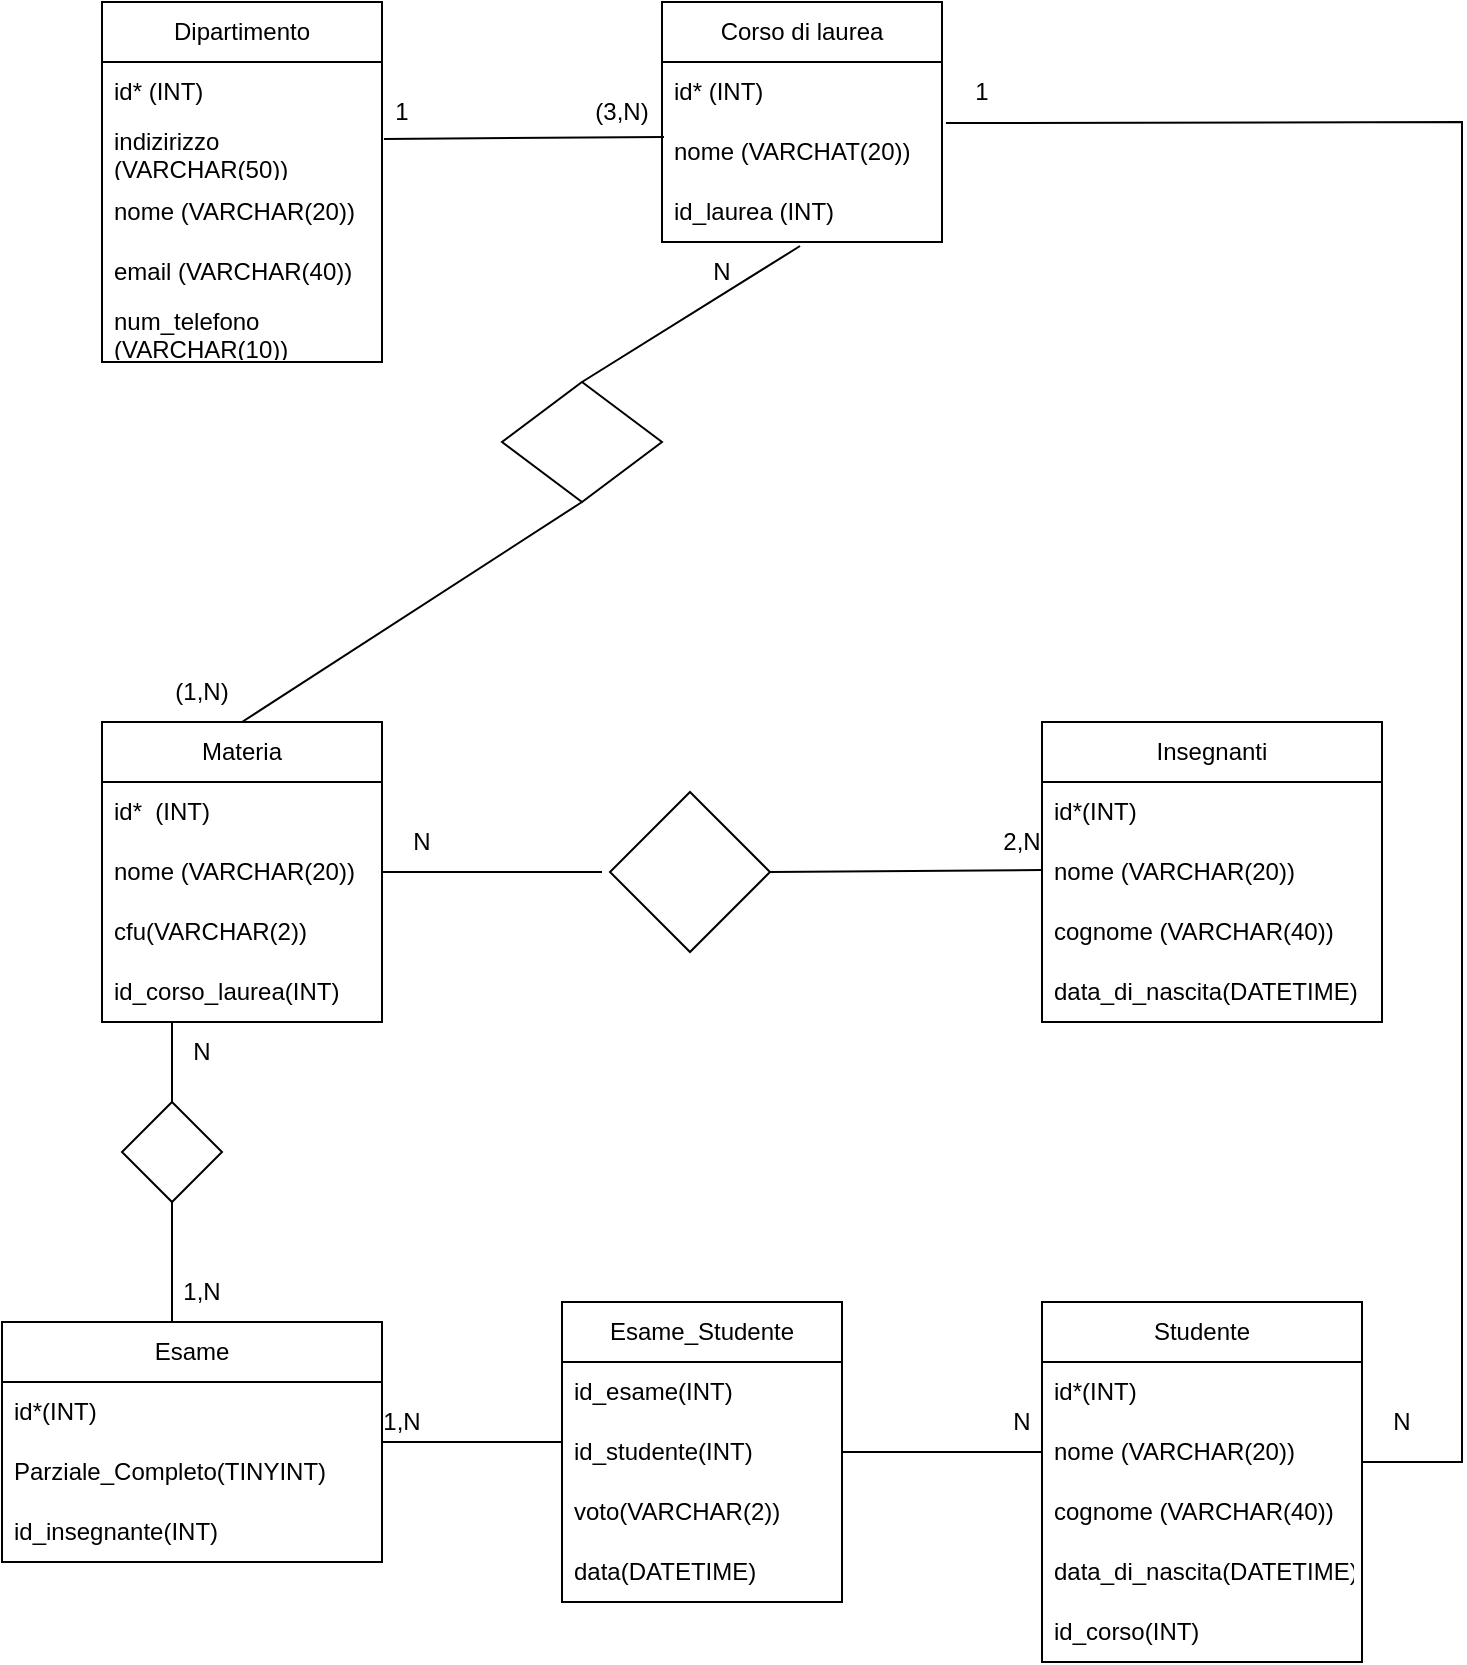 <mxfile version="20.6.0" type="device"><diagram id="z_2pQrymCPeilkz8dcUC" name="Pagina-1"><mxGraphModel dx="786" dy="1561" grid="1" gridSize="10" guides="1" tooltips="1" connect="1" arrows="1" fold="1" page="1" pageScale="1" pageWidth="827" pageHeight="1169" math="0" shadow="0"><root><mxCell id="0"/><mxCell id="1" parent="0"/><mxCell id="az7PFyP8QDGjOQGtUm6b-1" value="Dipartimento" style="swimlane;fontStyle=0;childLayout=stackLayout;horizontal=1;startSize=30;horizontalStack=0;resizeParent=1;resizeParentMax=0;resizeLast=0;collapsible=1;marginBottom=0;whiteSpace=wrap;html=1;" vertex="1" parent="1"><mxGeometry x="120" y="-1140" width="140" height="180" as="geometry"/></mxCell><mxCell id="az7PFyP8QDGjOQGtUm6b-2" value="id* (INT)" style="text;strokeColor=none;fillColor=none;align=left;verticalAlign=middle;spacingLeft=4;spacingRight=4;overflow=hidden;points=[[0,0.5],[1,0.5]];portConstraint=eastwest;rotatable=0;whiteSpace=wrap;html=1;" vertex="1" parent="az7PFyP8QDGjOQGtUm6b-1"><mxGeometry y="30" width="140" height="30" as="geometry"/></mxCell><mxCell id="az7PFyP8QDGjOQGtUm6b-4" value="indizirizzo (VARCHAR(50))" style="text;strokeColor=none;fillColor=none;align=left;verticalAlign=middle;spacingLeft=4;spacingRight=4;overflow=hidden;points=[[0,0.5],[1,0.5]];portConstraint=eastwest;rotatable=0;whiteSpace=wrap;html=1;" vertex="1" parent="az7PFyP8QDGjOQGtUm6b-1"><mxGeometry y="60" width="140" height="30" as="geometry"/></mxCell><mxCell id="az7PFyP8QDGjOQGtUm6b-3" value="nome (VARCHAR(20))" style="text;strokeColor=none;fillColor=none;align=left;verticalAlign=middle;spacingLeft=4;spacingRight=4;overflow=hidden;points=[[0,0.5],[1,0.5]];portConstraint=eastwest;rotatable=0;whiteSpace=wrap;html=1;" vertex="1" parent="az7PFyP8QDGjOQGtUm6b-1"><mxGeometry y="90" width="140" height="30" as="geometry"/></mxCell><mxCell id="az7PFyP8QDGjOQGtUm6b-5" value="email (VARCHAR(40))" style="text;strokeColor=none;fillColor=none;align=left;verticalAlign=middle;spacingLeft=4;spacingRight=4;overflow=hidden;points=[[0,0.5],[1,0.5]];portConstraint=eastwest;rotatable=0;whiteSpace=wrap;html=1;" vertex="1" parent="az7PFyP8QDGjOQGtUm6b-1"><mxGeometry y="120" width="140" height="30" as="geometry"/></mxCell><mxCell id="az7PFyP8QDGjOQGtUm6b-11" value="num_telefono (VARCHAR(10))" style="text;strokeColor=none;fillColor=none;align=left;verticalAlign=middle;spacingLeft=4;spacingRight=4;overflow=hidden;points=[[0,0.5],[1,0.5]];portConstraint=eastwest;rotatable=0;whiteSpace=wrap;html=1;" vertex="1" parent="az7PFyP8QDGjOQGtUm6b-1"><mxGeometry y="150" width="140" height="30" as="geometry"/></mxCell><mxCell id="az7PFyP8QDGjOQGtUm6b-13" value="Corso di laurea" style="swimlane;fontStyle=0;childLayout=stackLayout;horizontal=1;startSize=30;horizontalStack=0;resizeParent=1;resizeParentMax=0;resizeLast=0;collapsible=1;marginBottom=0;whiteSpace=wrap;html=1;" vertex="1" parent="1"><mxGeometry x="400" y="-1140" width="140" height="120" as="geometry"/></mxCell><mxCell id="az7PFyP8QDGjOQGtUm6b-14" value="id* (INT)" style="text;strokeColor=none;fillColor=none;align=left;verticalAlign=middle;spacingLeft=4;spacingRight=4;overflow=hidden;points=[[0,0.5],[1,0.5]];portConstraint=eastwest;rotatable=0;whiteSpace=wrap;html=1;" vertex="1" parent="az7PFyP8QDGjOQGtUm6b-13"><mxGeometry y="30" width="140" height="30" as="geometry"/></mxCell><mxCell id="az7PFyP8QDGjOQGtUm6b-15" value="nome (VARCHAT(20))" style="text;strokeColor=none;fillColor=none;align=left;verticalAlign=middle;spacingLeft=4;spacingRight=4;overflow=hidden;points=[[0,0.5],[1,0.5]];portConstraint=eastwest;rotatable=0;whiteSpace=wrap;html=1;" vertex="1" parent="az7PFyP8QDGjOQGtUm6b-13"><mxGeometry y="60" width="140" height="30" as="geometry"/></mxCell><mxCell id="az7PFyP8QDGjOQGtUm6b-21" value="id_laurea (INT)" style="text;strokeColor=none;fillColor=none;align=left;verticalAlign=middle;spacingLeft=4;spacingRight=4;overflow=hidden;points=[[0,0.5],[1,0.5]];portConstraint=eastwest;rotatable=0;whiteSpace=wrap;html=1;" vertex="1" parent="az7PFyP8QDGjOQGtUm6b-13"><mxGeometry y="90" width="140" height="30" as="geometry"/></mxCell><mxCell id="az7PFyP8QDGjOQGtUm6b-20" value="" style="endArrow=none;html=1;rounded=0;exitX=1.007;exitY=0.283;exitDx=0;exitDy=0;entryX=0.007;entryY=0.25;entryDx=0;entryDy=0;exitPerimeter=0;entryPerimeter=0;" edge="1" parent="1" source="az7PFyP8QDGjOQGtUm6b-4" target="az7PFyP8QDGjOQGtUm6b-15"><mxGeometry width="50" height="50" relative="1" as="geometry"><mxPoint x="420" y="-990" as="sourcePoint"/><mxPoint x="400" y="-1035" as="targetPoint"/><Array as="points"/></mxGeometry></mxCell><mxCell id="az7PFyP8QDGjOQGtUm6b-22" value="1" style="text;html=1;strokeColor=none;fillColor=none;align=center;verticalAlign=middle;whiteSpace=wrap;rounded=0;" vertex="1" parent="1"><mxGeometry x="240" y="-1100" width="60" height="30" as="geometry"/></mxCell><mxCell id="az7PFyP8QDGjOQGtUm6b-23" value="(3,N)" style="text;html=1;strokeColor=none;fillColor=none;align=center;verticalAlign=middle;whiteSpace=wrap;rounded=0;" vertex="1" parent="1"><mxGeometry x="350" y="-1100" width="60" height="30" as="geometry"/></mxCell><mxCell id="az7PFyP8QDGjOQGtUm6b-26" value="" style="endArrow=none;html=1;rounded=0;entryX=0.493;entryY=1.067;entryDx=0;entryDy=0;entryPerimeter=0;exitX=0.5;exitY=0;exitDx=0;exitDy=0;startArrow=none;" edge="1" parent="1" target="az7PFyP8QDGjOQGtUm6b-21"><mxGeometry width="50" height="50" relative="1" as="geometry"><mxPoint x="360" y="-950" as="sourcePoint"/><mxPoint x="470" y="-950" as="targetPoint"/></mxGeometry></mxCell><mxCell id="az7PFyP8QDGjOQGtUm6b-27" value="Materia" style="swimlane;fontStyle=0;childLayout=stackLayout;horizontal=1;startSize=30;horizontalStack=0;resizeParent=1;resizeParentMax=0;resizeLast=0;collapsible=1;marginBottom=0;whiteSpace=wrap;html=1;" vertex="1" parent="1"><mxGeometry x="120" y="-780" width="140" height="150" as="geometry"/></mxCell><mxCell id="az7PFyP8QDGjOQGtUm6b-28" value="id*&amp;nbsp; (INT)" style="text;strokeColor=none;fillColor=none;align=left;verticalAlign=middle;spacingLeft=4;spacingRight=4;overflow=hidden;points=[[0,0.5],[1,0.5]];portConstraint=eastwest;rotatable=0;whiteSpace=wrap;html=1;" vertex="1" parent="az7PFyP8QDGjOQGtUm6b-27"><mxGeometry y="30" width="140" height="30" as="geometry"/></mxCell><mxCell id="az7PFyP8QDGjOQGtUm6b-29" value="nome (VARCHAR(20))" style="text;strokeColor=none;fillColor=none;align=left;verticalAlign=middle;spacingLeft=4;spacingRight=4;overflow=hidden;points=[[0,0.5],[1,0.5]];portConstraint=eastwest;rotatable=0;whiteSpace=wrap;html=1;" vertex="1" parent="az7PFyP8QDGjOQGtUm6b-27"><mxGeometry y="60" width="140" height="30" as="geometry"/></mxCell><mxCell id="az7PFyP8QDGjOQGtUm6b-30" value="cfu(VARCHAR(2))" style="text;strokeColor=none;fillColor=none;align=left;verticalAlign=middle;spacingLeft=4;spacingRight=4;overflow=hidden;points=[[0,0.5],[1,0.5]];portConstraint=eastwest;rotatable=0;whiteSpace=wrap;html=1;" vertex="1" parent="az7PFyP8QDGjOQGtUm6b-27"><mxGeometry y="90" width="140" height="30" as="geometry"/></mxCell><mxCell id="az7PFyP8QDGjOQGtUm6b-33" value="id_corso_laurea(INT)" style="text;strokeColor=none;fillColor=none;align=left;verticalAlign=middle;spacingLeft=4;spacingRight=4;overflow=hidden;points=[[0,0.5],[1,0.5]];portConstraint=eastwest;rotatable=0;whiteSpace=wrap;html=1;" vertex="1" parent="az7PFyP8QDGjOQGtUm6b-27"><mxGeometry y="120" width="140" height="30" as="geometry"/></mxCell><mxCell id="az7PFyP8QDGjOQGtUm6b-31" value="N" style="text;html=1;strokeColor=none;fillColor=none;align=center;verticalAlign=middle;whiteSpace=wrap;rounded=0;" vertex="1" parent="1"><mxGeometry x="400" y="-1020" width="60" height="30" as="geometry"/></mxCell><mxCell id="az7PFyP8QDGjOQGtUm6b-34" value="(1,N)" style="text;html=1;strokeColor=none;fillColor=none;align=center;verticalAlign=middle;whiteSpace=wrap;rounded=0;" vertex="1" parent="1"><mxGeometry x="140" y="-810" width="60" height="30" as="geometry"/></mxCell><mxCell id="az7PFyP8QDGjOQGtUm6b-43" value="" style="endArrow=none;html=1;rounded=0;entryX=0.5;entryY=1;entryDx=0;entryDy=0;exitX=0.5;exitY=0;exitDx=0;exitDy=0;" edge="1" parent="1" source="az7PFyP8QDGjOQGtUm6b-27" target="az7PFyP8QDGjOQGtUm6b-90"><mxGeometry width="50" height="50" relative="1" as="geometry"><mxPoint x="190" y="-780" as="sourcePoint"/><mxPoint x="355.94" y="-888.5" as="targetPoint"/></mxGeometry></mxCell><mxCell id="az7PFyP8QDGjOQGtUm6b-45" value="Insegnanti" style="swimlane;fontStyle=0;childLayout=stackLayout;horizontal=1;startSize=30;horizontalStack=0;resizeParent=1;resizeParentMax=0;resizeLast=0;collapsible=1;marginBottom=0;whiteSpace=wrap;html=1;" vertex="1" parent="1"><mxGeometry x="590" y="-780" width="170" height="150" as="geometry"/></mxCell><mxCell id="az7PFyP8QDGjOQGtUm6b-46" value="id*(INT)" style="text;strokeColor=none;fillColor=none;align=left;verticalAlign=middle;spacingLeft=4;spacingRight=4;overflow=hidden;points=[[0,0.5],[1,0.5]];portConstraint=eastwest;rotatable=0;whiteSpace=wrap;html=1;" vertex="1" parent="az7PFyP8QDGjOQGtUm6b-45"><mxGeometry y="30" width="170" height="30" as="geometry"/></mxCell><mxCell id="az7PFyP8QDGjOQGtUm6b-47" value="nome (VARCHAR(20))" style="text;strokeColor=none;fillColor=none;align=left;verticalAlign=middle;spacingLeft=4;spacingRight=4;overflow=hidden;points=[[0,0.5],[1,0.5]];portConstraint=eastwest;rotatable=0;whiteSpace=wrap;html=1;" vertex="1" parent="az7PFyP8QDGjOQGtUm6b-45"><mxGeometry y="60" width="170" height="30" as="geometry"/></mxCell><mxCell id="az7PFyP8QDGjOQGtUm6b-96" value="cognome (VARCHAR(40))" style="text;strokeColor=none;fillColor=none;align=left;verticalAlign=middle;spacingLeft=4;spacingRight=4;overflow=hidden;points=[[0,0.5],[1,0.5]];portConstraint=eastwest;rotatable=0;whiteSpace=wrap;html=1;" vertex="1" parent="az7PFyP8QDGjOQGtUm6b-45"><mxGeometry y="90" width="170" height="30" as="geometry"/></mxCell><mxCell id="az7PFyP8QDGjOQGtUm6b-97" value="data_di_nascita(DATETIME)" style="text;strokeColor=none;fillColor=none;align=left;verticalAlign=middle;spacingLeft=4;spacingRight=4;overflow=hidden;points=[[0,0.5],[1,0.5]];portConstraint=eastwest;rotatable=0;whiteSpace=wrap;html=1;" vertex="1" parent="az7PFyP8QDGjOQGtUm6b-45"><mxGeometry y="120" width="170" height="30" as="geometry"/></mxCell><mxCell id="az7PFyP8QDGjOQGtUm6b-50" value="N" style="text;html=1;strokeColor=none;fillColor=none;align=center;verticalAlign=middle;whiteSpace=wrap;rounded=0;" vertex="1" parent="1"><mxGeometry x="250" y="-735" width="60" height="30" as="geometry"/></mxCell><mxCell id="az7PFyP8QDGjOQGtUm6b-51" value="2,N" style="text;html=1;strokeColor=none;fillColor=none;align=center;verticalAlign=middle;whiteSpace=wrap;rounded=0;" vertex="1" parent="1"><mxGeometry x="550" y="-735" width="60" height="30" as="geometry"/></mxCell><mxCell id="az7PFyP8QDGjOQGtUm6b-57" value="" style="endArrow=none;html=1;rounded=0;exitX=1;exitY=0.5;exitDx=0;exitDy=0;entryX=0;entryY=0.5;entryDx=0;entryDy=0;" edge="1" parent="1" source="az7PFyP8QDGjOQGtUm6b-29"><mxGeometry width="50" height="50" relative="1" as="geometry"><mxPoint x="400" y="-770" as="sourcePoint"/><mxPoint x="370" y="-705" as="targetPoint"/></mxGeometry></mxCell><mxCell id="az7PFyP8QDGjOQGtUm6b-58" value="" style="endArrow=none;html=1;rounded=0;entryX=0;entryY=0.5;entryDx=0;entryDy=0;exitX=1;exitY=0.5;exitDx=0;exitDy=0;" edge="1" parent="1" source="az7PFyP8QDGjOQGtUm6b-66"><mxGeometry width="50" height="50" relative="1" as="geometry"><mxPoint x="510" y="-705" as="sourcePoint"/><mxPoint x="590" y="-706" as="targetPoint"/></mxGeometry></mxCell><mxCell id="az7PFyP8QDGjOQGtUm6b-60" value="Esame" style="swimlane;fontStyle=0;childLayout=stackLayout;horizontal=1;startSize=30;horizontalStack=0;resizeParent=1;resizeParentMax=0;resizeLast=0;collapsible=1;marginBottom=0;whiteSpace=wrap;html=1;" vertex="1" parent="1"><mxGeometry x="70" y="-480" width="190" height="120" as="geometry"/></mxCell><mxCell id="az7PFyP8QDGjOQGtUm6b-61" value="id*(INT)" style="text;strokeColor=none;fillColor=none;align=left;verticalAlign=middle;spacingLeft=4;spacingRight=4;overflow=hidden;points=[[0,0.5],[1,0.5]];portConstraint=eastwest;rotatable=0;whiteSpace=wrap;html=1;" vertex="1" parent="az7PFyP8QDGjOQGtUm6b-60"><mxGeometry y="30" width="190" height="30" as="geometry"/></mxCell><mxCell id="az7PFyP8QDGjOQGtUm6b-62" value="Parziale_Completo(TINYINT)" style="text;strokeColor=none;fillColor=none;align=left;verticalAlign=middle;spacingLeft=4;spacingRight=4;overflow=hidden;points=[[0,0.5],[1,0.5]];portConstraint=eastwest;rotatable=0;whiteSpace=wrap;html=1;" vertex="1" parent="az7PFyP8QDGjOQGtUm6b-60"><mxGeometry y="60" width="190" height="30" as="geometry"/></mxCell><mxCell id="az7PFyP8QDGjOQGtUm6b-95" value="id_insegnante(INT)" style="text;strokeColor=none;fillColor=none;align=left;verticalAlign=middle;spacingLeft=4;spacingRight=4;overflow=hidden;points=[[0,0.5],[1,0.5]];portConstraint=eastwest;rotatable=0;whiteSpace=wrap;html=1;" vertex="1" parent="az7PFyP8QDGjOQGtUm6b-60"><mxGeometry y="90" width="190" height="30" as="geometry"/></mxCell><mxCell id="az7PFyP8QDGjOQGtUm6b-64" value="" style="endArrow=none;html=1;rounded=0;exitX=0.5;exitY=0;exitDx=0;exitDy=0;" edge="1" parent="1" source="az7PFyP8QDGjOQGtUm6b-103"><mxGeometry width="50" height="50" relative="1" as="geometry"><mxPoint x="110" y="-600" as="sourcePoint"/><mxPoint x="155" y="-630" as="targetPoint"/><Array as="points"/></mxGeometry></mxCell><mxCell id="az7PFyP8QDGjOQGtUm6b-66" value="" style="rhombus;whiteSpace=wrap;html=1;" vertex="1" parent="1"><mxGeometry x="374" y="-745" width="80" height="80" as="geometry"/></mxCell><mxCell id="az7PFyP8QDGjOQGtUm6b-67" value="Studente" style="swimlane;fontStyle=0;childLayout=stackLayout;horizontal=1;startSize=30;horizontalStack=0;resizeParent=1;resizeParentMax=0;resizeLast=0;collapsible=1;marginBottom=0;whiteSpace=wrap;html=1;" vertex="1" parent="1"><mxGeometry x="590" y="-490" width="160" height="180" as="geometry"/></mxCell><mxCell id="az7PFyP8QDGjOQGtUm6b-98" value="id*(INT)" style="text;strokeColor=none;fillColor=none;align=left;verticalAlign=middle;spacingLeft=4;spacingRight=4;overflow=hidden;points=[[0,0.5],[1,0.5]];portConstraint=eastwest;rotatable=0;whiteSpace=wrap;html=1;" vertex="1" parent="az7PFyP8QDGjOQGtUm6b-67"><mxGeometry y="30" width="160" height="30" as="geometry"/></mxCell><mxCell id="az7PFyP8QDGjOQGtUm6b-99" value="nome (VARCHAR(20))" style="text;strokeColor=none;fillColor=none;align=left;verticalAlign=middle;spacingLeft=4;spacingRight=4;overflow=hidden;points=[[0,0.5],[1,0.5]];portConstraint=eastwest;rotatable=0;whiteSpace=wrap;html=1;" vertex="1" parent="az7PFyP8QDGjOQGtUm6b-67"><mxGeometry y="60" width="160" height="30" as="geometry"/></mxCell><mxCell id="az7PFyP8QDGjOQGtUm6b-100" value="cognome (VARCHAR(40))" style="text;strokeColor=none;fillColor=none;align=left;verticalAlign=middle;spacingLeft=4;spacingRight=4;overflow=hidden;points=[[0,0.5],[1,0.5]];portConstraint=eastwest;rotatable=0;whiteSpace=wrap;html=1;" vertex="1" parent="az7PFyP8QDGjOQGtUm6b-67"><mxGeometry y="90" width="160" height="30" as="geometry"/></mxCell><mxCell id="az7PFyP8QDGjOQGtUm6b-101" value="data_di_nascita(DATETIME)" style="text;strokeColor=none;fillColor=none;align=left;verticalAlign=middle;spacingLeft=4;spacingRight=4;overflow=hidden;points=[[0,0.5],[1,0.5]];portConstraint=eastwest;rotatable=0;whiteSpace=wrap;html=1;" vertex="1" parent="az7PFyP8QDGjOQGtUm6b-67"><mxGeometry y="120" width="160" height="30" as="geometry"/></mxCell><mxCell id="az7PFyP8QDGjOQGtUm6b-109" value="id_corso(INT)" style="text;strokeColor=none;fillColor=none;align=left;verticalAlign=middle;spacingLeft=4;spacingRight=4;overflow=hidden;points=[[0,0.5],[1,0.5]];portConstraint=eastwest;rotatable=0;whiteSpace=wrap;html=1;" vertex="1" parent="az7PFyP8QDGjOQGtUm6b-67"><mxGeometry y="150" width="160" height="30" as="geometry"/></mxCell><mxCell id="az7PFyP8QDGjOQGtUm6b-72" value="Esame_Studente" style="swimlane;fontStyle=0;childLayout=stackLayout;horizontal=1;startSize=30;horizontalStack=0;resizeParent=1;resizeParentMax=0;resizeLast=0;collapsible=1;marginBottom=0;whiteSpace=wrap;html=1;" vertex="1" parent="1"><mxGeometry x="350" y="-490" width="140" height="150" as="geometry"/></mxCell><mxCell id="az7PFyP8QDGjOQGtUm6b-73" value="id_esame(INT)" style="text;strokeColor=none;fillColor=none;align=left;verticalAlign=middle;spacingLeft=4;spacingRight=4;overflow=hidden;points=[[0,0.5],[1,0.5]];portConstraint=eastwest;rotatable=0;whiteSpace=wrap;html=1;" vertex="1" parent="az7PFyP8QDGjOQGtUm6b-72"><mxGeometry y="30" width="140" height="30" as="geometry"/></mxCell><mxCell id="az7PFyP8QDGjOQGtUm6b-74" value="id_studente(INT)" style="text;strokeColor=none;fillColor=none;align=left;verticalAlign=middle;spacingLeft=4;spacingRight=4;overflow=hidden;points=[[0,0.5],[1,0.5]];portConstraint=eastwest;rotatable=0;whiteSpace=wrap;html=1;" vertex="1" parent="az7PFyP8QDGjOQGtUm6b-72"><mxGeometry y="60" width="140" height="30" as="geometry"/></mxCell><mxCell id="az7PFyP8QDGjOQGtUm6b-75" value="voto(VARCHAR(2))" style="text;strokeColor=none;fillColor=none;align=left;verticalAlign=middle;spacingLeft=4;spacingRight=4;overflow=hidden;points=[[0,0.5],[1,0.5]];portConstraint=eastwest;rotatable=0;whiteSpace=wrap;html=1;" vertex="1" parent="az7PFyP8QDGjOQGtUm6b-72"><mxGeometry y="90" width="140" height="30" as="geometry"/></mxCell><mxCell id="az7PFyP8QDGjOQGtUm6b-85" value="data(DATETIME)" style="text;strokeColor=none;fillColor=none;align=left;verticalAlign=middle;spacingLeft=4;spacingRight=4;overflow=hidden;points=[[0,0.5],[1,0.5]];portConstraint=eastwest;rotatable=0;whiteSpace=wrap;html=1;" vertex="1" parent="az7PFyP8QDGjOQGtUm6b-72"><mxGeometry y="120" width="140" height="30" as="geometry"/></mxCell><mxCell id="az7PFyP8QDGjOQGtUm6b-79" value="" style="endArrow=none;html=1;rounded=0;entryX=1;entryY=0.5;entryDx=0;entryDy=0;exitX=0;exitY=0.5;exitDx=0;exitDy=0;" edge="1" parent="1" source="az7PFyP8QDGjOQGtUm6b-99" target="az7PFyP8QDGjOQGtUm6b-74"><mxGeometry width="50" height="50" relative="1" as="geometry"><mxPoint x="360" y="-370" as="sourcePoint"/><mxPoint x="410" y="-420" as="targetPoint"/></mxGeometry></mxCell><mxCell id="az7PFyP8QDGjOQGtUm6b-80" value="" style="endArrow=none;html=1;rounded=0;" edge="1" parent="1"><mxGeometry width="50" height="50" relative="1" as="geometry"><mxPoint x="260" y="-420" as="sourcePoint"/><mxPoint x="350" y="-420" as="targetPoint"/></mxGeometry></mxCell><mxCell id="az7PFyP8QDGjOQGtUm6b-86" value="1,N" style="text;html=1;strokeColor=none;fillColor=none;align=center;verticalAlign=middle;whiteSpace=wrap;rounded=0;" vertex="1" parent="1"><mxGeometry x="140" y="-510" width="60" height="30" as="geometry"/></mxCell><mxCell id="az7PFyP8QDGjOQGtUm6b-87" value="N" style="text;html=1;strokeColor=none;fillColor=none;align=center;verticalAlign=middle;whiteSpace=wrap;rounded=0;" vertex="1" parent="1"><mxGeometry x="140" y="-630" width="60" height="30" as="geometry"/></mxCell><mxCell id="az7PFyP8QDGjOQGtUm6b-88" value="1,N" style="text;html=1;strokeColor=none;fillColor=none;align=center;verticalAlign=middle;whiteSpace=wrap;rounded=0;" vertex="1" parent="1"><mxGeometry x="240" y="-445" width="60" height="30" as="geometry"/></mxCell><mxCell id="az7PFyP8QDGjOQGtUm6b-89" value="N" style="text;html=1;strokeColor=none;fillColor=none;align=center;verticalAlign=middle;whiteSpace=wrap;rounded=0;" vertex="1" parent="1"><mxGeometry x="550" y="-445" width="60" height="30" as="geometry"/></mxCell><mxCell id="az7PFyP8QDGjOQGtUm6b-90" value="" style="rhombus;whiteSpace=wrap;html=1;" vertex="1" parent="1"><mxGeometry x="320" y="-950" width="80" height="60" as="geometry"/></mxCell><mxCell id="az7PFyP8QDGjOQGtUm6b-91" value="" style="endArrow=none;html=1;rounded=0;entryX=1.014;entryY=0.017;entryDx=0;entryDy=0;entryPerimeter=0;" edge="1" parent="1" target="az7PFyP8QDGjOQGtUm6b-15"><mxGeometry width="50" height="50" relative="1" as="geometry"><mxPoint x="750" y="-410" as="sourcePoint"/><mxPoint x="800" y="-1120" as="targetPoint"/><Array as="points"><mxPoint x="800" y="-410"/><mxPoint x="800" y="-780"/><mxPoint x="800" y="-1080"/></Array></mxGeometry></mxCell><mxCell id="az7PFyP8QDGjOQGtUm6b-93" value="N" style="text;html=1;strokeColor=none;fillColor=none;align=center;verticalAlign=middle;whiteSpace=wrap;rounded=0;" vertex="1" parent="1"><mxGeometry x="740" y="-445" width="60" height="30" as="geometry"/></mxCell><mxCell id="az7PFyP8QDGjOQGtUm6b-94" value="1" style="text;html=1;strokeColor=none;fillColor=none;align=center;verticalAlign=middle;whiteSpace=wrap;rounded=0;" vertex="1" parent="1"><mxGeometry x="530" y="-1110" width="60" height="30" as="geometry"/></mxCell><mxCell id="az7PFyP8QDGjOQGtUm6b-103" value="" style="rhombus;whiteSpace=wrap;html=1;" vertex="1" parent="1"><mxGeometry x="130" y="-590" width="50" height="50" as="geometry"/></mxCell><mxCell id="az7PFyP8QDGjOQGtUm6b-107" value="" style="endArrow=none;html=1;rounded=0;entryX=0.5;entryY=1;entryDx=0;entryDy=0;" edge="1" parent="1" target="az7PFyP8QDGjOQGtUm6b-103"><mxGeometry width="50" height="50" relative="1" as="geometry"><mxPoint x="155" y="-480" as="sourcePoint"/><mxPoint x="450" y="-600" as="targetPoint"/></mxGeometry></mxCell></root></mxGraphModel></diagram></mxfile>